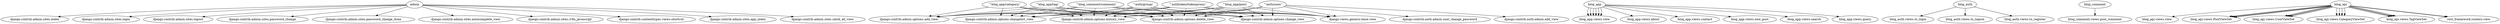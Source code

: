 // Django Views Relationship Map
digraph {
	"django.contrib.admin.sites.index"
	admin -> "django.contrib.admin.sites.index"
	"django.contrib.admin.sites.login"
	admin -> "django.contrib.admin.sites.login"
	"django.contrib.admin.sites.logout"
	admin -> "django.contrib.admin.sites.logout"
	"django.contrib.admin.sites.password_change"
	admin -> "django.contrib.admin.sites.password_change"
	"django.contrib.admin.sites.password_change_done"
	admin -> "django.contrib.admin.sites.password_change_done"
	"django.contrib.admin.sites.autocomplete_view"
	admin -> "django.contrib.admin.sites.autocomplete_view"
	"django.contrib.admin.sites.i18n_javascript"
	admin -> "django.contrib.admin.sites.i18n_javascript"
	"django.contrib.contenttypes.views.shortcut"
	admin -> "django.contrib.contenttypes.views.shortcut"
	"django.contrib.admin.options.changelist_view"
	"^auth/group/" -> "django.contrib.admin.options.changelist_view"
	"django.contrib.admin.options.add_view"
	"^auth/group/" -> "django.contrib.admin.options.add_view"
	"django.contrib.admin.options.history_view"
	"^auth/group/" -> "django.contrib.admin.options.history_view"
	"django.contrib.admin.options.delete_view"
	"^auth/group/" -> "django.contrib.admin.options.delete_view"
	"django.contrib.admin.options.change_view"
	"^auth/group/" -> "django.contrib.admin.options.change_view"
	"django.views.generic.base.view"
	"^auth/group/" -> "django.views.generic.base.view"
	"django.contrib.auth.admin.user_change_password"
	"^auth/user/" -> "django.contrib.auth.admin.user_change_password"
	"django.contrib.admin.options.changelist_view"
	"^auth/user/" -> "django.contrib.admin.options.changelist_view"
	"django.contrib.auth.admin.add_view"
	"^auth/user/" -> "django.contrib.auth.admin.add_view"
	"django.contrib.admin.options.history_view"
	"^auth/user/" -> "django.contrib.admin.options.history_view"
	"django.contrib.admin.options.delete_view"
	"^auth/user/" -> "django.contrib.admin.options.delete_view"
	"django.contrib.admin.options.change_view"
	"^auth/user/" -> "django.contrib.admin.options.change_view"
	"django.views.generic.base.view"
	"^auth/user/" -> "django.views.generic.base.view"
	"django.contrib.admin.options.changelist_view"
	"^authtoken/tokenproxy/" -> "django.contrib.admin.options.changelist_view"
	"django.contrib.admin.options.add_view"
	"^authtoken/tokenproxy/" -> "django.contrib.admin.options.add_view"
	"django.contrib.admin.options.history_view"
	"^authtoken/tokenproxy/" -> "django.contrib.admin.options.history_view"
	"django.contrib.admin.options.delete_view"
	"^authtoken/tokenproxy/" -> "django.contrib.admin.options.delete_view"
	"django.contrib.admin.options.change_view"
	"^authtoken/tokenproxy/" -> "django.contrib.admin.options.change_view"
	"django.views.generic.base.view"
	"^authtoken/tokenproxy/" -> "django.views.generic.base.view"
	"django.contrib.admin.options.changelist_view"
	"^blog_app/post/" -> "django.contrib.admin.options.changelist_view"
	"django.contrib.admin.options.add_view"
	"^blog_app/post/" -> "django.contrib.admin.options.add_view"
	"django.contrib.admin.options.history_view"
	"^blog_app/post/" -> "django.contrib.admin.options.history_view"
	"django.contrib.admin.options.delete_view"
	"^blog_app/post/" -> "django.contrib.admin.options.delete_view"
	"django.contrib.admin.options.change_view"
	"^blog_app/post/" -> "django.contrib.admin.options.change_view"
	"django.views.generic.base.view"
	"^blog_app/post/" -> "django.views.generic.base.view"
	"django.contrib.admin.options.changelist_view"
	"^blog_app/category/" -> "django.contrib.admin.options.changelist_view"
	"django.contrib.admin.options.add_view"
	"^blog_app/category/" -> "django.contrib.admin.options.add_view"
	"django.contrib.admin.options.history_view"
	"^blog_app/category/" -> "django.contrib.admin.options.history_view"
	"django.contrib.admin.options.delete_view"
	"^blog_app/category/" -> "django.contrib.admin.options.delete_view"
	"django.contrib.admin.options.change_view"
	"^blog_app/category/" -> "django.contrib.admin.options.change_view"
	"django.views.generic.base.view"
	"^blog_app/category/" -> "django.views.generic.base.view"
	"django.contrib.admin.options.changelist_view"
	"^blog_app/tag/" -> "django.contrib.admin.options.changelist_view"
	"django.contrib.admin.options.add_view"
	"^blog_app/tag/" -> "django.contrib.admin.options.add_view"
	"django.contrib.admin.options.history_view"
	"^blog_app/tag/" -> "django.contrib.admin.options.history_view"
	"django.contrib.admin.options.delete_view"
	"^blog_app/tag/" -> "django.contrib.admin.options.delete_view"
	"django.contrib.admin.options.change_view"
	"^blog_app/tag/" -> "django.contrib.admin.options.change_view"
	"django.views.generic.base.view"
	"^blog_app/tag/" -> "django.views.generic.base.view"
	"django.contrib.admin.options.changelist_view"
	"^blog_comment/comment/" -> "django.contrib.admin.options.changelist_view"
	"django.contrib.admin.options.add_view"
	"^blog_comment/comment/" -> "django.contrib.admin.options.add_view"
	"django.contrib.admin.options.history_view"
	"^blog_comment/comment/" -> "django.contrib.admin.options.history_view"
	"django.contrib.admin.options.delete_view"
	"^blog_comment/comment/" -> "django.contrib.admin.options.delete_view"
	"django.contrib.admin.options.change_view"
	"^blog_comment/comment/" -> "django.contrib.admin.options.change_view"
	"django.views.generic.base.view"
	"^blog_comment/comment/" -> "django.views.generic.base.view"
	"django.contrib.admin.sites.app_index"
	admin -> "django.contrib.admin.sites.app_index"
	"django.contrib.admin.sites.catch_all_view"
	admin -> "django.contrib.admin.sites.catch_all_view"
	"blog_app.views.view"
	blog_app -> "blog_app.views.view"
	"blog_app.views.view"
	blog_app -> "blog_app.views.view"
	"blog_app.views.about"
	blog_app -> "blog_app.views.about"
	"blog_app.views.contact"
	blog_app -> "blog_app.views.contact"
	"blog_app.views.new_post"
	blog_app -> "blog_app.views.new_post"
	"blog_app.views.search"
	blog_app -> "blog_app.views.search"
	"blog_app.views.view"
	blog_app -> "blog_app.views.view"
	"blog_app.views.query"
	blog_app -> "blog_app.views.query"
	"blog_app.views.view"
	blog_app -> "blog_app.views.view"
	"blog_app.views.view"
	blog_app -> "blog_app.views.view"
	"blog_app.views.view"
	blog_app -> "blog_app.views.view"
	"blog_auth.views.to_login"
	blog_auth -> "blog_auth.views.to_login"
	"blog_auth.views.to_logout"
	blog_auth -> "blog_auth.views.to_logout"
	"blog_auth.views.to_register"
	blog_auth -> "blog_auth.views.to_register"
	"blog_comment.views.post_comment"
	blog_comment -> "blog_comment.views.post_comment"
	"blog_api.views.view"
	blog_api -> "blog_api.views.view"
	"blog_api.views.PostViewSet"
	blog_api -> "blog_api.views.PostViewSet"
	"blog_api.views.PostViewSet"
	blog_api -> "blog_api.views.PostViewSet"
	"blog_api.views.PostViewSet"
	blog_api -> "blog_api.views.PostViewSet"
	"blog_api.views.PostViewSet"
	blog_api -> "blog_api.views.PostViewSet"
	"blog_api.views.UserViewSet"
	blog_api -> "blog_api.views.UserViewSet"
	"blog_api.views.UserViewSet"
	blog_api -> "blog_api.views.UserViewSet"
	"blog_api.views.UserViewSet"
	blog_api -> "blog_api.views.UserViewSet"
	"blog_api.views.UserViewSet"
	blog_api -> "blog_api.views.UserViewSet"
	"blog_api.views.CategoryViewSet"
	blog_api -> "blog_api.views.CategoryViewSet"
	"blog_api.views.CategoryViewSet"
	blog_api -> "blog_api.views.CategoryViewSet"
	"blog_api.views.CategoryViewSet"
	blog_api -> "blog_api.views.CategoryViewSet"
	"blog_api.views.CategoryViewSet"
	blog_api -> "blog_api.views.CategoryViewSet"
	"blog_api.views.TagViewSet"
	blog_api -> "blog_api.views.TagViewSet"
	"blog_api.views.TagViewSet"
	blog_api -> "blog_api.views.TagViewSet"
	"blog_api.views.TagViewSet"
	blog_api -> "blog_api.views.TagViewSet"
	"blog_api.views.TagViewSet"
	blog_api -> "blog_api.views.TagViewSet"
	"rest_framework.routers.view"
	blog_api -> "rest_framework.routers.view"
	"rest_framework.routers.view"
	blog_api -> "rest_framework.routers.view"
}
